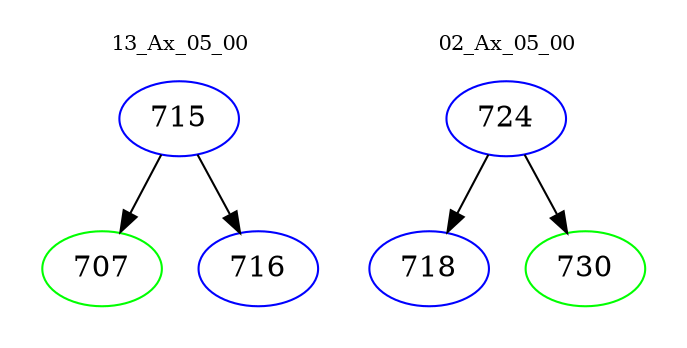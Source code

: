 digraph{
subgraph cluster_0 {
color = white
label = "13_Ax_05_00";
fontsize=10;
T0_715 [label="715", color="blue"]
T0_715 -> T0_707 [color="black"]
T0_707 [label="707", color="green"]
T0_715 -> T0_716 [color="black"]
T0_716 [label="716", color="blue"]
}
subgraph cluster_1 {
color = white
label = "02_Ax_05_00";
fontsize=10;
T1_724 [label="724", color="blue"]
T1_724 -> T1_718 [color="black"]
T1_718 [label="718", color="blue"]
T1_724 -> T1_730 [color="black"]
T1_730 [label="730", color="green"]
}
}
